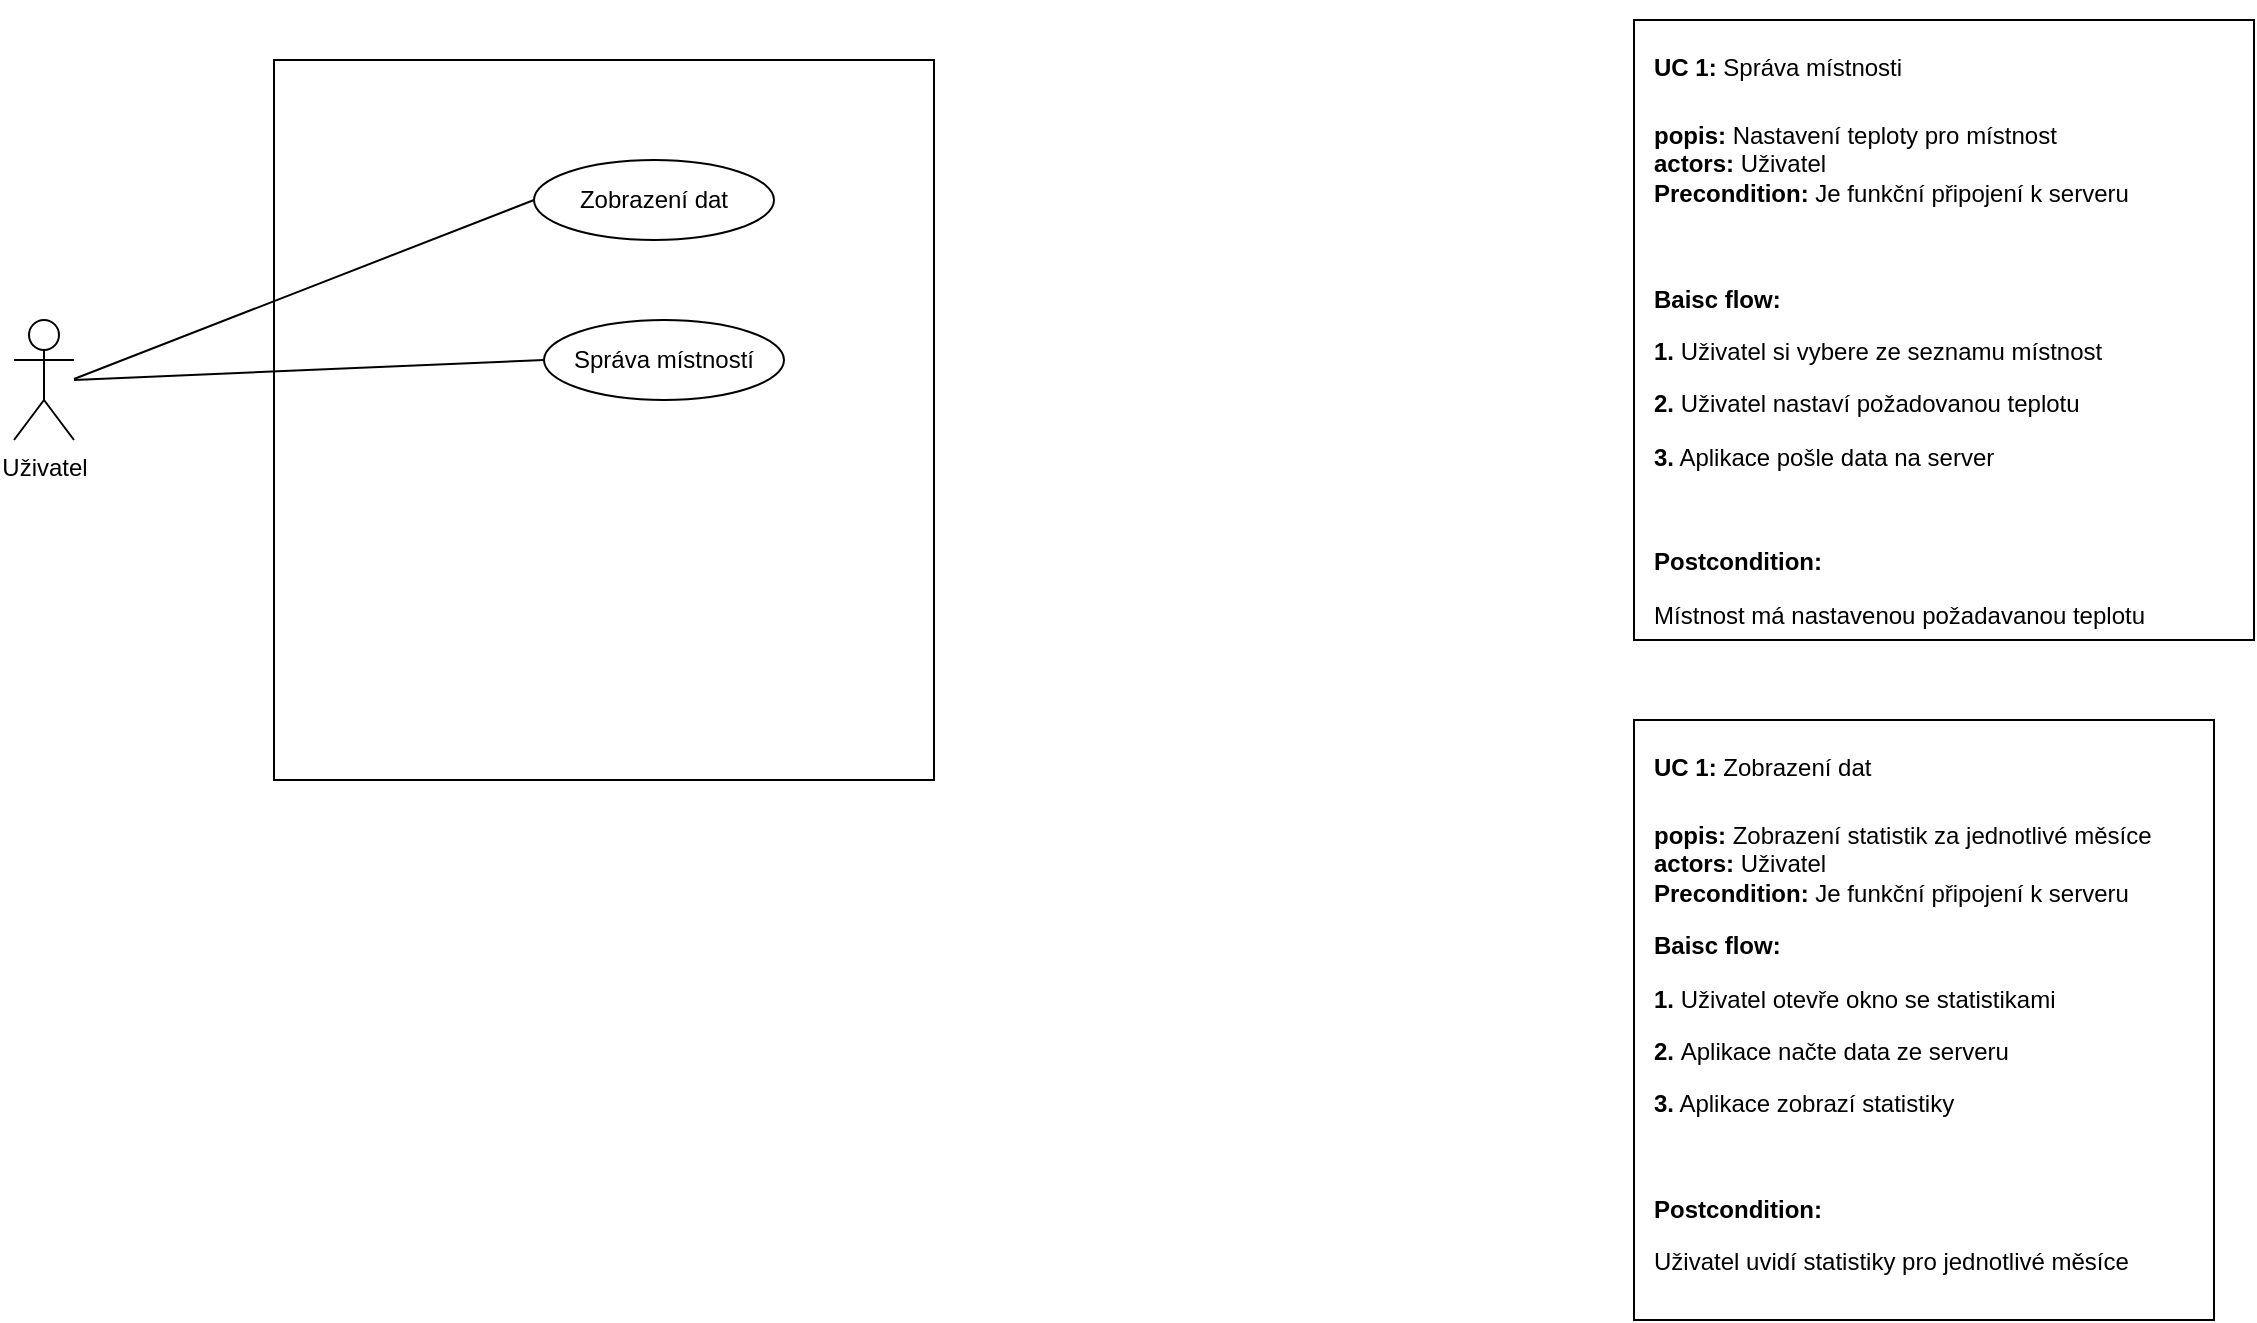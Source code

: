 <mxfile version="13.0.9" type="device"><diagram id="itkLX4idava_zDs7dUQt" name="Page-1"><mxGraphModel dx="1422" dy="774" grid="1" gridSize="10" guides="1" tooltips="1" connect="1" arrows="1" fold="1" page="1" pageScale="1" pageWidth="192000" pageHeight="108000" math="0" shadow="0"><root><mxCell id="0"/><mxCell id="1" parent="0"/><mxCell id="fVOyout9A3Cs5bsQclGK-1" value="Uživatel" style="shape=umlActor;verticalLabelPosition=bottom;labelBackgroundColor=#ffffff;verticalAlign=top;html=1;outlineConnect=0;" parent="1" vertex="1"><mxGeometry x="60" y="220" width="30" height="60" as="geometry"/></mxCell><mxCell id="fVOyout9A3Cs5bsQclGK-3" value="" style="rounded=0;whiteSpace=wrap;html=1;" parent="1" vertex="1"><mxGeometry x="190" y="90" width="330" height="360" as="geometry"/></mxCell><mxCell id="fVOyout9A3Cs5bsQclGK-4" value="Zobrazení dat" style="ellipse;whiteSpace=wrap;html=1;" parent="1" vertex="1"><mxGeometry x="320" y="140" width="120" height="40" as="geometry"/></mxCell><mxCell id="fVOyout9A3Cs5bsQclGK-7" value="Správa místností" style="ellipse;whiteSpace=wrap;html=1;" parent="1" vertex="1"><mxGeometry x="325" y="220" width="120" height="40" as="geometry"/></mxCell><mxCell id="fVOyout9A3Cs5bsQclGK-9" value="" style="endArrow=none;html=1;entryX=0;entryY=0.5;entryDx=0;entryDy=0;" parent="1" target="fVOyout9A3Cs5bsQclGK-4" edge="1"><mxGeometry width="50" height="50" relative="1" as="geometry"><mxPoint x="90" y="249.5" as="sourcePoint"/><mxPoint x="200" y="249.5" as="targetPoint"/></mxGeometry></mxCell><mxCell id="fVOyout9A3Cs5bsQclGK-11" value="" style="endArrow=none;html=1;entryX=0;entryY=0.5;entryDx=0;entryDy=0;" parent="1" target="fVOyout9A3Cs5bsQclGK-7" edge="1"><mxGeometry width="50" height="50" relative="1" as="geometry"><mxPoint x="90" y="250" as="sourcePoint"/><mxPoint x="340" y="180" as="targetPoint"/></mxGeometry></mxCell><mxCell id="fVOyout9A3Cs5bsQclGK-12" value="" style="rounded=0;whiteSpace=wrap;html=1;" parent="1" vertex="1"><mxGeometry x="870" y="70" width="310" height="310" as="geometry"/></mxCell><mxCell id="fVOyout9A3Cs5bsQclGK-15" value="&lt;h1&gt;&lt;font style=&quot;font-size: 12px&quot;&gt;UC 1:&lt;/font&gt;&lt;font style=&quot;font-size: 12px ; font-weight: normal&quot;&gt; Správa místnosti&lt;/font&gt;&lt;/h1&gt;&lt;div&gt;&lt;font style=&quot;font-size: 12px&quot;&gt;&lt;b&gt;popis:&lt;/b&gt;&lt;/font&gt;&lt;font style=&quot;font-size: 12px ; font-weight: normal&quot;&gt; Nastavení teploty pro místnost&lt;/font&gt;&lt;/div&gt;&lt;div&gt;&lt;font style=&quot;font-size: 12px&quot;&gt;&lt;b&gt;actors:&lt;/b&gt;&lt;/font&gt;&lt;font style=&quot;font-size: 12px ; font-weight: normal&quot;&gt; Uživatel&lt;br&gt;&lt;/font&gt;&lt;/div&gt;&lt;div&gt;&lt;font style=&quot;font-size: 12px&quot;&gt;&lt;b&gt;Precondition: &lt;/b&gt;&lt;/font&gt;&lt;font style=&quot;font-size: 12px ; font-weight: normal&quot;&gt;Je funkční připojení k serveru&lt;/font&gt;&lt;/div&gt;&lt;p&gt;&lt;br&gt;&lt;/p&gt;&lt;p&gt;&lt;b&gt;Baisc flow:&lt;/b&gt;&lt;/p&gt;&lt;p&gt;&lt;b&gt;1.&lt;/b&gt; Uživatel si vybere ze seznamu místnost&lt;/p&gt;&lt;p&gt;&lt;b&gt;2.&lt;/b&gt; Uživatel nastaví požadovanou teplotu&lt;/p&gt;&lt;p&gt;&lt;b&gt;3.&lt;/b&gt; Aplikace pošle data na server&lt;/p&gt;&lt;p&gt;&lt;br&gt;&lt;/p&gt;&lt;p&gt;&lt;b&gt;Postcondition:&lt;/b&gt;&lt;/p&gt;&lt;p&gt;Místnost má nastavenou požadavanou teplotu&lt;/p&gt;" style="text;html=1;strokeColor=none;fillColor=none;spacing=5;spacingTop=-20;whiteSpace=wrap;overflow=hidden;rounded=0;" parent="1" vertex="1"><mxGeometry x="875" y="70" width="295" height="310" as="geometry"/></mxCell><mxCell id="u3d1OlPFGQrbxlKRM3tN-2" value="" style="rounded=0;whiteSpace=wrap;html=1;" vertex="1" parent="1"><mxGeometry x="870" y="420" width="290" height="300" as="geometry"/></mxCell><mxCell id="u3d1OlPFGQrbxlKRM3tN-3" value="&lt;h1&gt;&lt;font style=&quot;font-size: 12px&quot;&gt;UC 1:&lt;/font&gt;&lt;font style=&quot;font-size: 12px ; font-weight: normal&quot;&gt; Zobrazení dat&lt;/font&gt;&lt;/h1&gt;&lt;div&gt;&lt;font style=&quot;font-size: 12px&quot;&gt;&lt;b&gt;popis:&lt;/b&gt;&lt;/font&gt;&lt;font style=&quot;font-size: 12px ; font-weight: normal&quot;&gt; Zobrazení statistik za jednotlivé měsíce&lt;/font&gt;&lt;/div&gt;&lt;div&gt;&lt;font style=&quot;font-size: 12px&quot;&gt;&lt;b&gt;actors: &lt;/b&gt;&lt;/font&gt;&lt;font style=&quot;font-size: 12px ; font-weight: normal&quot;&gt;Uživatel&lt;/font&gt;&lt;/div&gt;&lt;div&gt;&lt;font style=&quot;font-size: 12px&quot;&gt;&lt;b&gt;Precondition: &lt;/b&gt;&lt;/font&gt;&lt;font style=&quot;font-size: 12px ; font-weight: normal&quot;&gt;Je funkční připojení k serveru&lt;/font&gt;&lt;/div&gt;&lt;p&gt;&lt;b&gt;Baisc flow:&lt;/b&gt;&lt;/p&gt;&lt;p&gt;&lt;b&gt;1. &lt;/b&gt;Uživatel otevře okno se statistikami&lt;/p&gt;&lt;p&gt;&lt;b&gt;2. &lt;/b&gt;Aplikace načte data ze serveru&lt;/p&gt;&lt;p&gt;&lt;b&gt;3.&lt;/b&gt; Aplikace zobrazí statistiky&lt;/p&gt;&lt;p&gt;&lt;br&gt;&lt;/p&gt;&lt;p&gt;&lt;b&gt;Postcondition:&lt;/b&gt;&lt;/p&gt;&lt;p&gt;Uživatel uvidí statistiky pro jednotlivé měsíce&lt;/p&gt;" style="text;html=1;strokeColor=none;fillColor=none;spacing=5;spacingTop=-20;whiteSpace=wrap;overflow=hidden;rounded=0;" vertex="1" parent="1"><mxGeometry x="875" y="420" width="285" height="300" as="geometry"/></mxCell></root></mxGraphModel></diagram></mxfile>